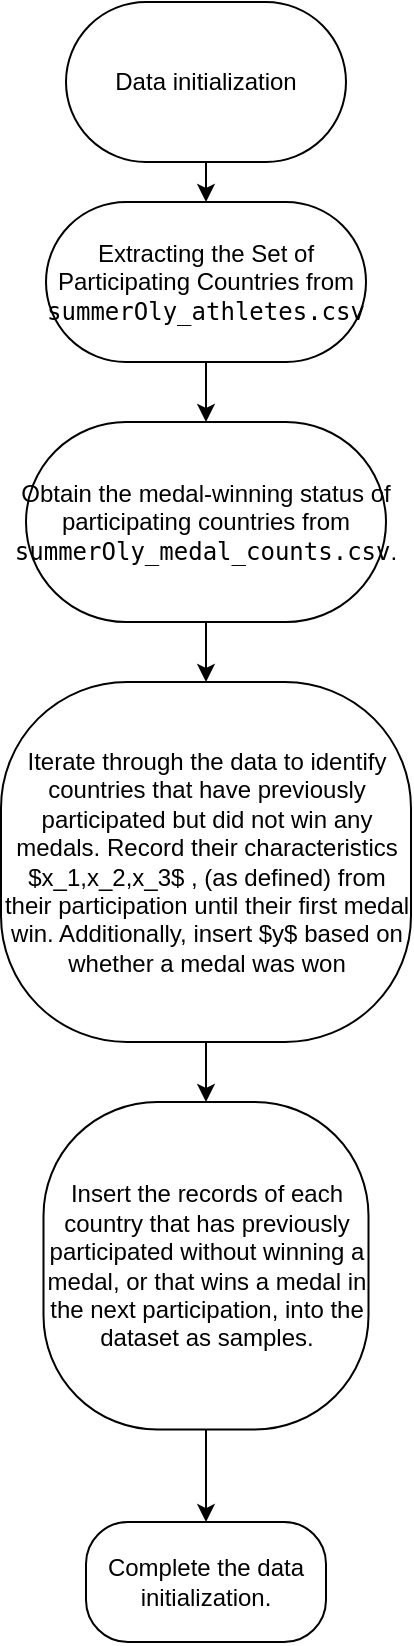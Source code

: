 <mxfile>
    <diagram id="MzUu058PN3Q15zoiUnnL" name="第 1 页">
        <mxGraphModel dx="768" dy="329" grid="1" gridSize="10" guides="1" tooltips="1" connect="1" arrows="1" fold="1" page="1" pageScale="1" pageWidth="827" pageHeight="1169" math="0" shadow="0">
            <root>
                <mxCell id="0"/>
                <mxCell id="1" parent="0"/>
                <mxCell id="5" value="" style="edgeStyle=none;html=1;fontSize=12;" edge="1" parent="1" source="2" target="4">
                    <mxGeometry relative="1" as="geometry"/>
                </mxCell>
                <mxCell id="2" value="&lt;font style=&quot;font-size: 12px;&quot;&gt;Data initialization&lt;/font&gt;" style="rounded=1;whiteSpace=wrap;html=1;arcSize=50;direction=west;" vertex="1" parent="1">
                    <mxGeometry x="290" y="10" width="140" height="80" as="geometry"/>
                </mxCell>
                <mxCell id="7" value="" style="edgeStyle=none;html=1;fontSize=12;" edge="1" parent="1" source="4" target="6">
                    <mxGeometry relative="1" as="geometry"/>
                </mxCell>
                <mxCell id="4" value="Extracting the Set of Participating Countries from &lt;code&gt;summerOly_athletes.csv&lt;/code&gt;" style="whiteSpace=wrap;html=1;rounded=1;arcSize=50;" vertex="1" parent="1">
                    <mxGeometry x="280" y="110" width="160" height="80" as="geometry"/>
                </mxCell>
                <mxCell id="9" value="" style="edgeStyle=none;html=1;fontSize=12;" edge="1" parent="1" source="6" target="8">
                    <mxGeometry relative="1" as="geometry"/>
                </mxCell>
                <mxCell id="6" value="Obtain the medal-winning status of participating countries from &lt;code&gt;summerOly_medal_counts.csv&lt;/code&gt;." style="whiteSpace=wrap;html=1;rounded=1;arcSize=50;" vertex="1" parent="1">
                    <mxGeometry x="270" y="220" width="180" height="100" as="geometry"/>
                </mxCell>
                <mxCell id="11" value="" style="edgeStyle=none;html=1;fontSize=12;" edge="1" parent="1" source="8" target="10">
                    <mxGeometry relative="1" as="geometry"/>
                </mxCell>
                <mxCell id="8" value="Iterate through the data to identify countries that have previously participated but did not win any medals. Record their characteristics $x_1,x_2,x_3$ , (as defined) from their participation until their first medal win. Additionally, insert $y$ based on whether a medal was won " style="whiteSpace=wrap;html=1;rounded=1;arcSize=35;" vertex="1" parent="1">
                    <mxGeometry x="257.5" y="350" width="205" height="180" as="geometry"/>
                </mxCell>
                <mxCell id="13" value="" style="edgeStyle=none;html=1;fontSize=12;" edge="1" parent="1" source="10" target="12">
                    <mxGeometry relative="1" as="geometry"/>
                </mxCell>
                <mxCell id="10" value="&lt;p&gt;Insert the records of each country that has previously participated without winning a medal, or that wins a medal in the next participation, into the dataset as samples.&lt;/p&gt;" style="rounded=1;whiteSpace=wrap;html=1;arcSize=35;" vertex="1" parent="1">
                    <mxGeometry x="278.75" y="560" width="162.5" height="163.75" as="geometry"/>
                </mxCell>
                <mxCell id="12" value="Complete the data initialization." style="whiteSpace=wrap;html=1;rounded=1;arcSize=35;" vertex="1" parent="1">
                    <mxGeometry x="300" y="770.005" width="120" height="60" as="geometry"/>
                </mxCell>
            </root>
        </mxGraphModel>
    </diagram>
</mxfile>